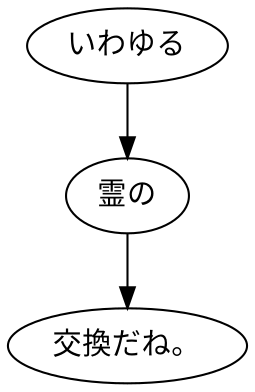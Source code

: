 digraph graph3580 {
	node0 [label="いわゆる"];
	node1 [label="霊の"];
	node2 [label="交換だね。"];
	node0 -> node1;
	node1 -> node2;
}
